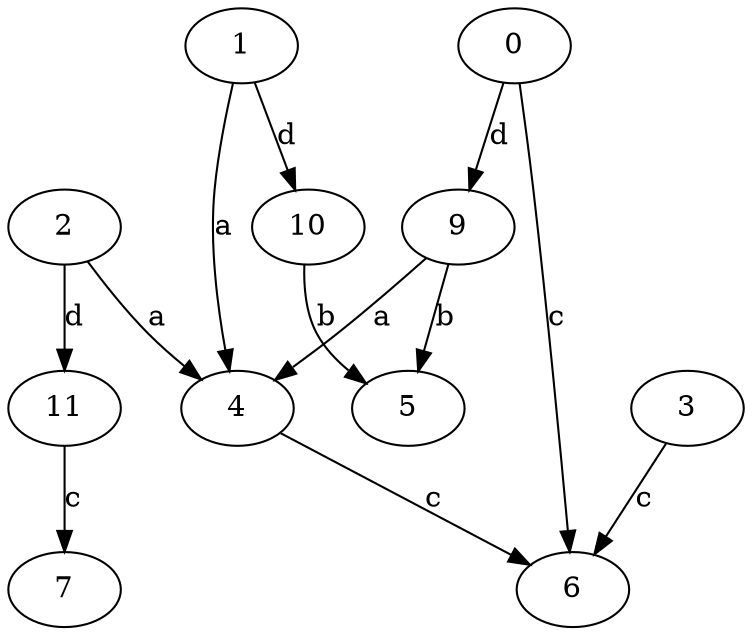 strict digraph  {
1;
2;
3;
4;
5;
6;
7;
9;
10;
11;
0;
1 -> 4  [label=a];
1 -> 10  [label=d];
2 -> 4  [label=a];
2 -> 11  [label=d];
3 -> 6  [label=c];
4 -> 6  [label=c];
9 -> 4  [label=a];
9 -> 5  [label=b];
10 -> 5  [label=b];
11 -> 7  [label=c];
0 -> 6  [label=c];
0 -> 9  [label=d];
}
